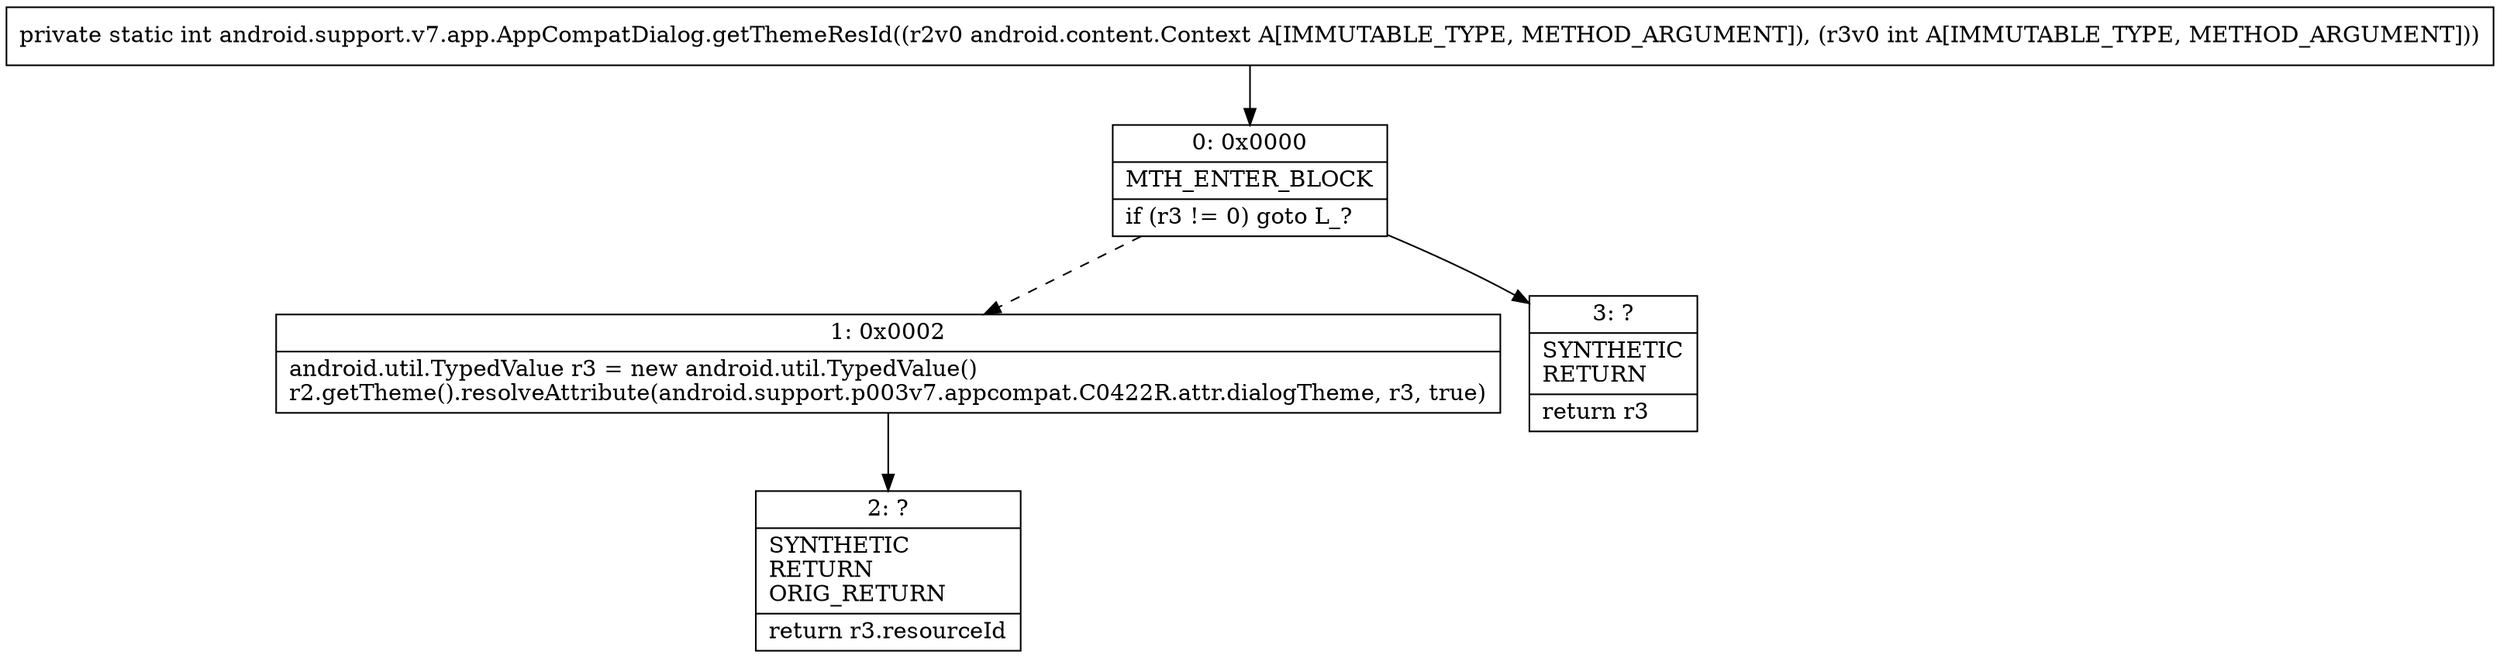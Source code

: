 digraph "CFG forandroid.support.v7.app.AppCompatDialog.getThemeResId(Landroid\/content\/Context;I)I" {
Node_0 [shape=record,label="{0\:\ 0x0000|MTH_ENTER_BLOCK\l|if (r3 != 0) goto L_?\l}"];
Node_1 [shape=record,label="{1\:\ 0x0002|android.util.TypedValue r3 = new android.util.TypedValue()\lr2.getTheme().resolveAttribute(android.support.p003v7.appcompat.C0422R.attr.dialogTheme, r3, true)\l}"];
Node_2 [shape=record,label="{2\:\ ?|SYNTHETIC\lRETURN\lORIG_RETURN\l|return r3.resourceId\l}"];
Node_3 [shape=record,label="{3\:\ ?|SYNTHETIC\lRETURN\l|return r3\l}"];
MethodNode[shape=record,label="{private static int android.support.v7.app.AppCompatDialog.getThemeResId((r2v0 android.content.Context A[IMMUTABLE_TYPE, METHOD_ARGUMENT]), (r3v0 int A[IMMUTABLE_TYPE, METHOD_ARGUMENT])) }"];
MethodNode -> Node_0;
Node_0 -> Node_1[style=dashed];
Node_0 -> Node_3;
Node_1 -> Node_2;
}

